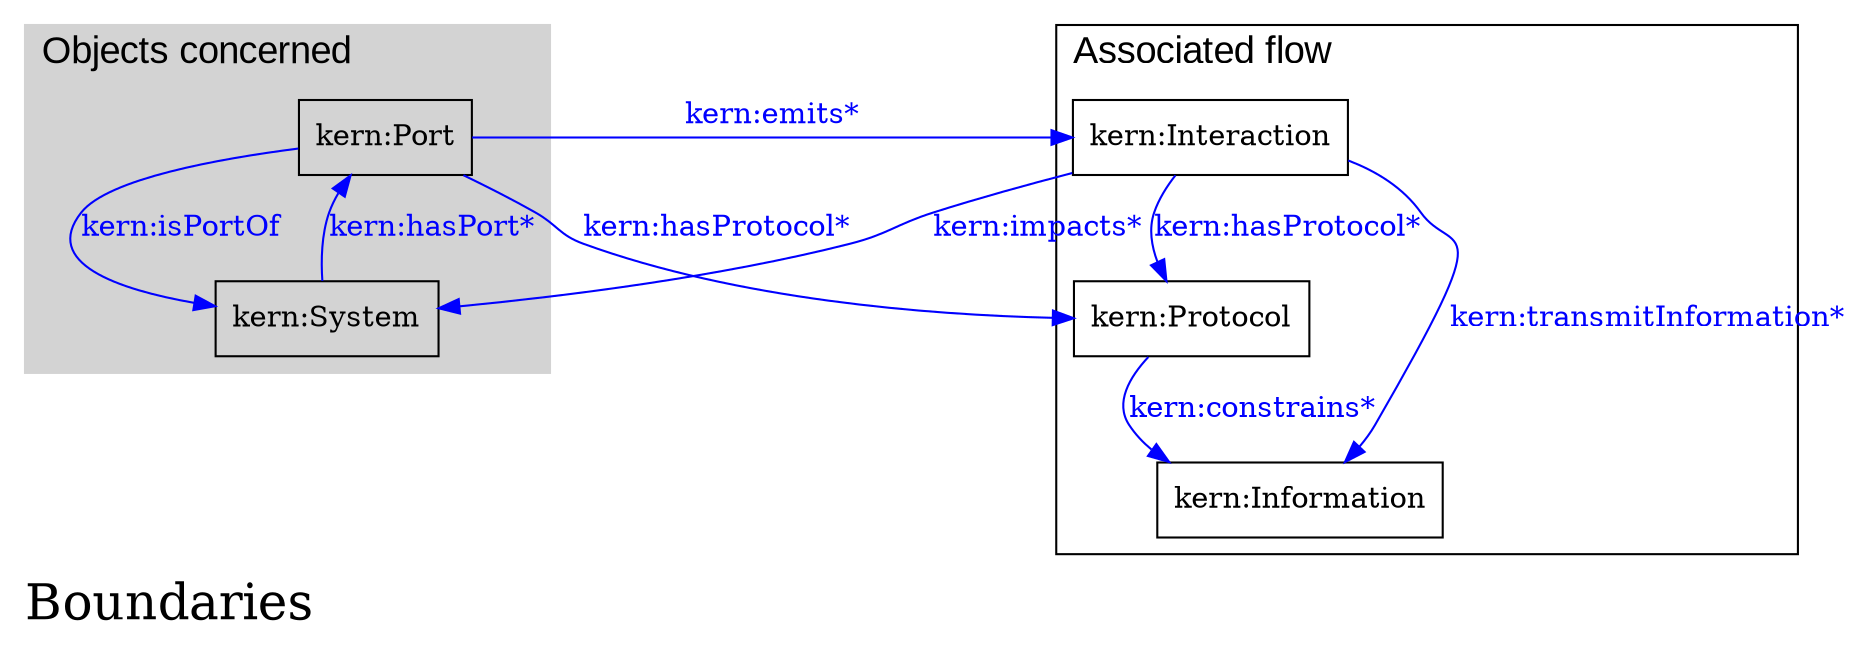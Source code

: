 digraph Proteus {
	node [label="\N"];
	graph [bb="0,0,815.34,300"];
	label="Boundaries";
	labeljust=left;
	fontname="Times-Roman";
	fontsize=24;
	"Port" -> "Interaction" [style=filled, label="kern:emits*", color="0.6666667,1.0,1.0", fontcolor="0.6666667,1.0,1.0"];
	/*"Port" -> "Interaction" [style=filled, label="kern:isTheSupport*", color="0.6666667,1.0,1.0", fontcolor="0.6666667,1.0,1.0"];*/
	/*"Port" -> "Interaction" [style=filled, label="kern:receives*", color="0.6666667,1.0,1.0", fontcolor="0.6666667,1.0,1.0"];*/
	/*"Interaction" -> "System" [style=filled, label="kern:systemSource*", color="0.6666667,1.0,1.0", fontcolor="0.6666667,1.0,1.0"];*/
	"Interaction" -> "System" [style=filled, label="kern:impacts*", color="0.6666667,1.0,1.0", fontcolor="0.6666667,1.0,1.0"];
	/*"System" -> "Interaction" [style=filled, label="kern:triggers*", color="0.6666667,1.0,1.0", fontcolor="0.6666667,1.0,1.0"];*/
	/*"Interaction" -> "Port" [style=filled, label="kern:isReceivedOn*", color="0.6666667,1.0,1.0", fontcolor="0.6666667,1.0,1.0"];*/
	"Port" -> "Protocol" [style=filled, label="kern:hasProtocol*", color="0.6666667,1.0,1.0", fontcolor="0.6666667,1.0,1.0"];
	/*"Interaction" -> "Port" [style=filled, label="kern:isEmittedOn*", color="0.6666667,1.0,1.0", fontcolor="0.6666667,1.0,1.0"];*/
	subgraph cluster0 {
		label="Objects concerned";
		fontname="Arial";
		fontsize=18;
		labeljust=left;
		style=filled;
		color=lightgrey;
		"Port" -> "System" [style=filled, label="kern:isPortOf", color="0.6666667,1.0,1.0", fontcolor="0.6666667,1.0,1.0"];
		"System" -> "Port" [style=filled, label="kern:hasPort*", color="0.6666667,1.0,1.0", fontcolor="0.6666667,1.0,1.0"];
		"Port" [label="kern:Port", shape=box, color="0.0,0.0,0.0",fontcolor="0.0,0.0,0.0", width="0.97222", height="0.5"];
		"System" [label="kern:System", shape=box, color="0.0,0.0,0.0", fontcolor="0.0,0.0,0.0", width="1.2222", height="0.5"];
	}
	subgraph cluster1 {
		label="Associated flow";
		labeljust=left;
		fontname="Arial";
		fontsize=18;
		"Interaction" -> "Information" [style=filled, label="kern:transmitInformation*", color="0.6666667,1.0,1.0", fontcolor="0.6666667,1.0,1.0"];
		"Interaction" -> "Protocol" [style=filled, label="kern:hasProtocol*", color="0.6666667,1.0,1.0", fontcolor="0.6666667,1.0,1.0"];
		"Protocol" -> "Information" [style=filled, label="kern:constrains*", color="0.6666667,1.0,1.0", fontcolor="0.6666667,1.0,1.0"];
		"Interaction" [label="kern:Interaction", shape=box, color="0.0,0.0,0.0", fontcolor="0.0,0.0,0.0",  width="1.4792", height="0.5"];
		"Protocol" [label="kern:Protocol", shape=box, color="0.0,0.0,0.0", fontcolor="0.0,0.0,0.0", width="1.3125", height="0.5"];
		"Information" [label="kern:Information", shape=box, color="0.0,0.0,0.0", fontcolor="0.0,0.0,0.0", width="1.5833", height="0.5"];
	}
}
